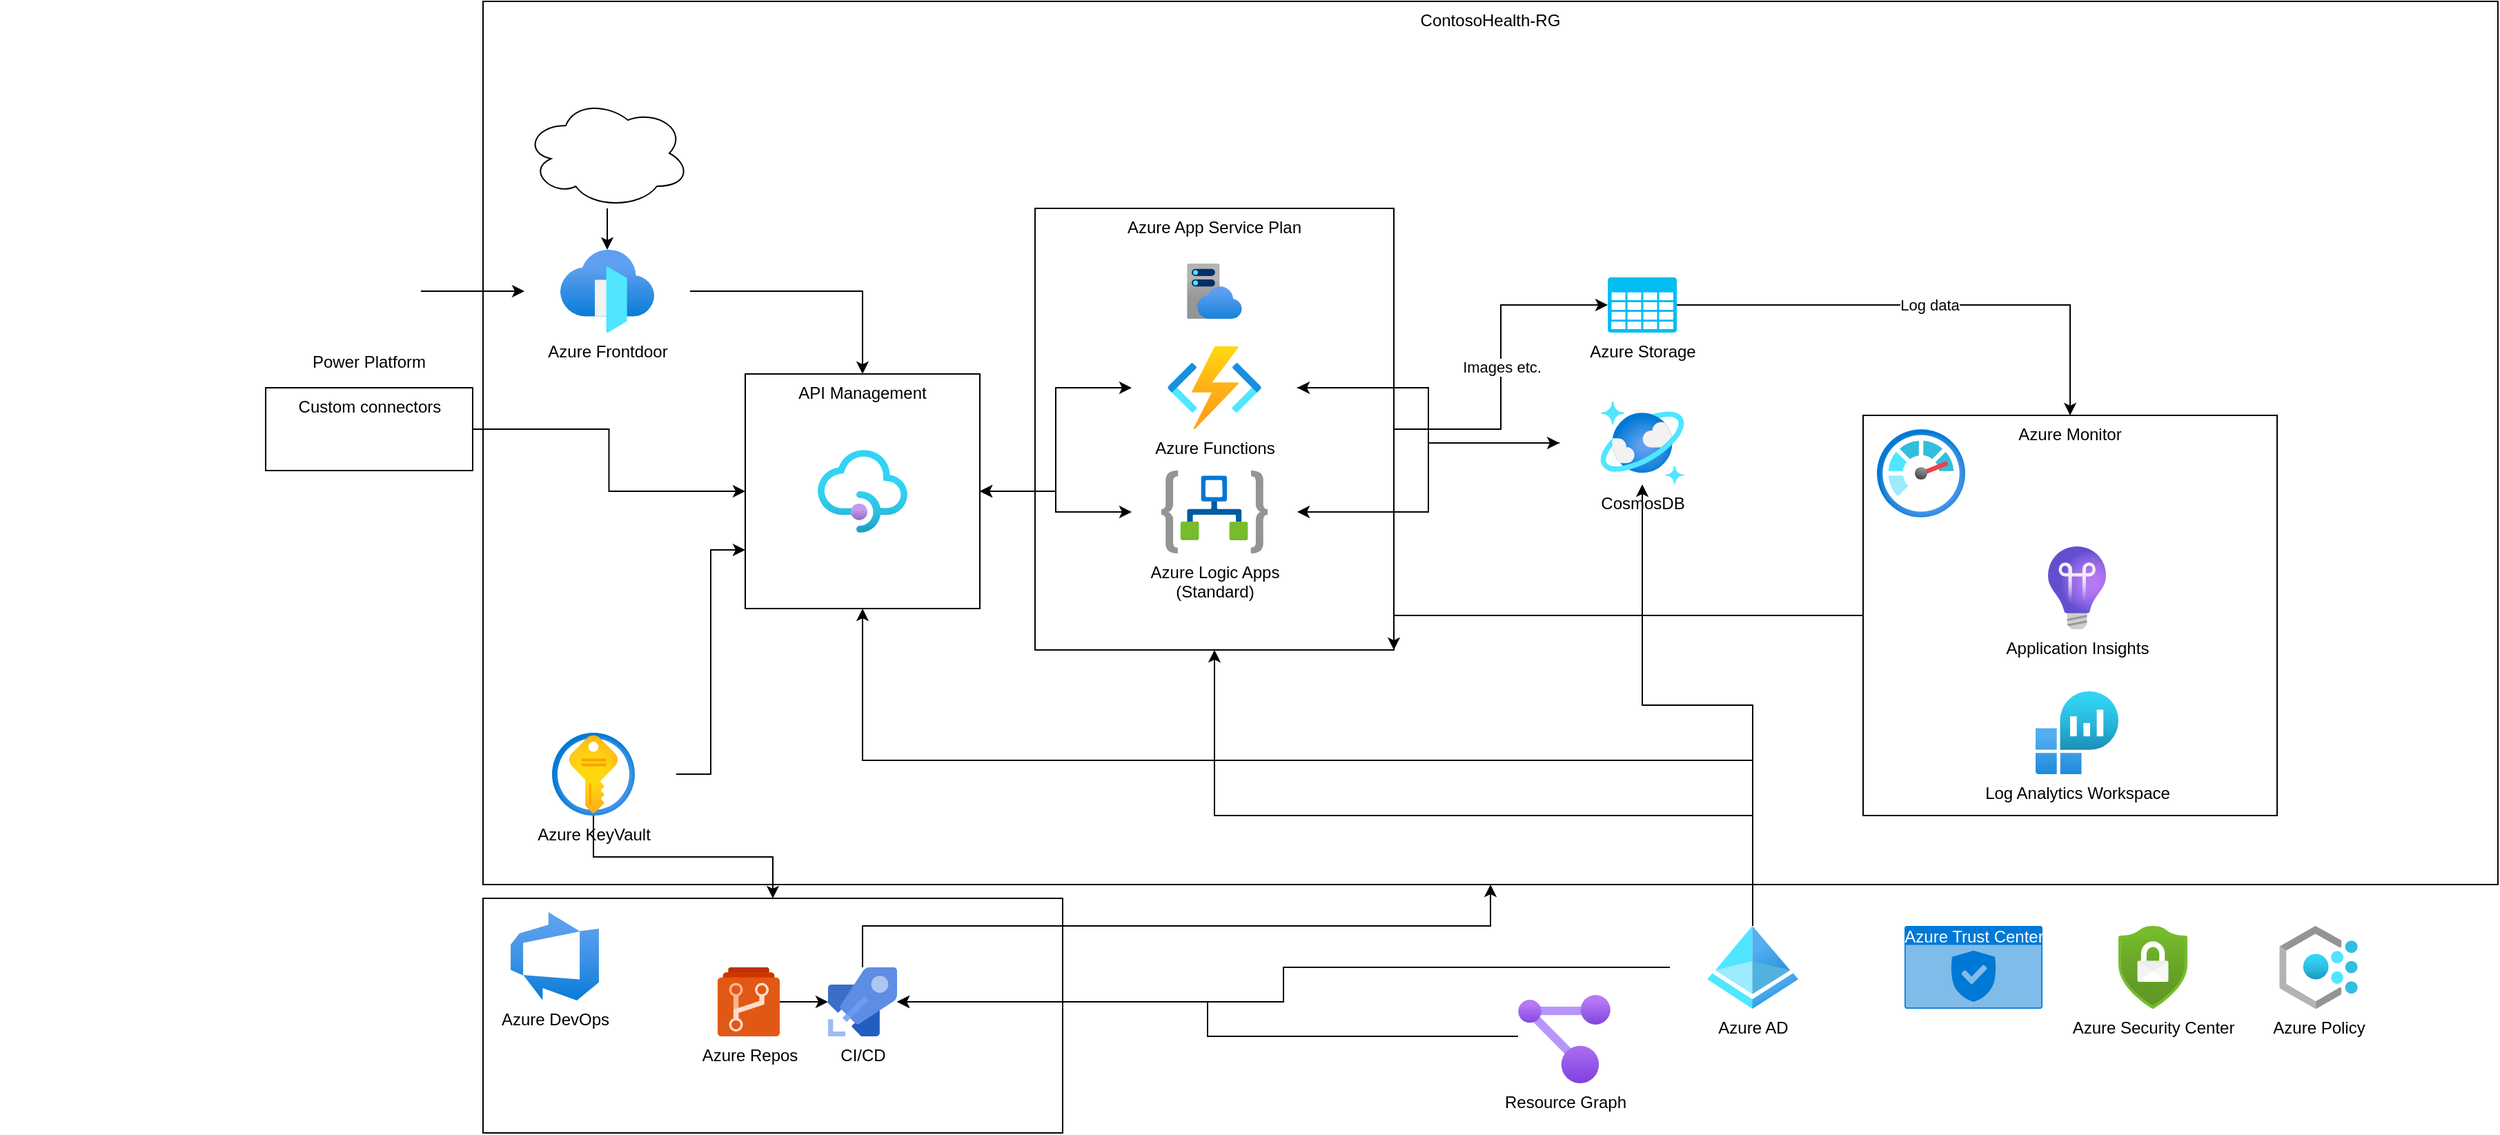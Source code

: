 <mxfile version="15.5.5" type="github">
  <diagram id="YL74b-OvVkHfxXyotu0a" name="Page-1">
    <mxGraphModel dx="3662" dy="1146" grid="1" gridSize="10" guides="1" tooltips="1" connect="1" arrows="1" fold="1" page="1" pageScale="1" pageWidth="1600" pageHeight="900" math="0" shadow="0">
      <root>
        <mxCell id="0" />
        <mxCell id="1" parent="0" />
        <mxCell id="Dwtq7noT_pBlv85I4lxH-58" value="I" style="group" vertex="1" connectable="0" parent="1">
          <mxGeometry x="30" y="60" width="1460" height="685" as="geometry" />
        </mxCell>
        <mxCell id="Dwtq7noT_pBlv85I4lxH-1" value="ContosoHealth-RG" style="rounded=0;whiteSpace=wrap;html=1;align=center;verticalAlign=top;" vertex="1" parent="Dwtq7noT_pBlv85I4lxH-58">
          <mxGeometry width="1460" height="640" as="geometry" />
        </mxCell>
        <mxCell id="Dwtq7noT_pBlv85I4lxH-2" value="API Management" style="whiteSpace=wrap;html=1;aspect=fixed;verticalAlign=top;align=center;" vertex="1" parent="Dwtq7noT_pBlv85I4lxH-58">
          <mxGeometry x="190" y="270" width="170" height="170" as="geometry" />
        </mxCell>
        <mxCell id="Dwtq7noT_pBlv85I4lxH-33" style="edgeStyle=orthogonalEdgeStyle;rounded=0;orthogonalLoop=1;jettySize=auto;html=1;exitX=0;exitY=0.5;exitDx=0;exitDy=0;entryX=1;entryY=0.5;entryDx=0;entryDy=0;align=center;" edge="1" parent="Dwtq7noT_pBlv85I4lxH-58" source="Dwtq7noT_pBlv85I4lxH-5" target="Dwtq7noT_pBlv85I4lxH-2">
          <mxGeometry relative="1" as="geometry" />
        </mxCell>
        <mxCell id="Dwtq7noT_pBlv85I4lxH-10" value="Azure Monitor&lt;br&gt;" style="rounded=0;whiteSpace=wrap;html=1;align=center;verticalAlign=top;" vertex="1" parent="Dwtq7noT_pBlv85I4lxH-58">
          <mxGeometry x="1000" y="300" width="300" height="290" as="geometry" />
        </mxCell>
        <mxCell id="Dwtq7noT_pBlv85I4lxH-3" value="Application Insights" style="aspect=fixed;html=1;points=[];align=center;image;fontSize=12;image=img/lib/azure2/management_governance/Application_Insights.svg;fontFamily=Helvetica;fontColor=#000000;strokeColor=#000000;fillColor=#ffffff;" vertex="1" parent="Dwtq7noT_pBlv85I4lxH-58">
          <mxGeometry x="1020" y="395" width="270" height="60" as="geometry" />
        </mxCell>
        <mxCell id="Dwtq7noT_pBlv85I4lxH-13" value="CosmosDB" style="aspect=fixed;html=1;points=[];align=center;image;fontSize=12;image=img/lib/azure2/databases/Azure_Cosmos_DB.svg;fontFamily=Helvetica;fontColor=#000000;strokeColor=#000000;fillColor=#ffffff;" vertex="1" parent="Dwtq7noT_pBlv85I4lxH-58">
          <mxGeometry x="780" y="290" width="120" height="60" as="geometry" />
        </mxCell>
        <mxCell id="Dwtq7noT_pBlv85I4lxH-32" style="edgeStyle=orthogonalEdgeStyle;rounded=0;orthogonalLoop=1;jettySize=auto;html=1;exitX=0;exitY=0.5;exitDx=0;exitDy=0;align=center;" edge="1" parent="Dwtq7noT_pBlv85I4lxH-58" source="Dwtq7noT_pBlv85I4lxH-15" target="Dwtq7noT_pBlv85I4lxH-2">
          <mxGeometry relative="1" as="geometry" />
        </mxCell>
        <mxCell id="Dwtq7noT_pBlv85I4lxH-24" style="edgeStyle=orthogonalEdgeStyle;rounded=0;orthogonalLoop=1;jettySize=auto;html=1;align=center;" edge="1" parent="Dwtq7noT_pBlv85I4lxH-58" source="Dwtq7noT_pBlv85I4lxH-23" target="Dwtq7noT_pBlv85I4lxH-2">
          <mxGeometry relative="1" as="geometry" />
        </mxCell>
        <mxCell id="Dwtq7noT_pBlv85I4lxH-23" value="Azure Frontdoor" style="aspect=fixed;html=1;points=[];align=center;image;fontSize=12;image=img/lib/azure2/networking/Front_Doors.svg;fontFamily=Helvetica;fontColor=#000000;strokeColor=#000000;fillColor=#ffffff;" vertex="1" parent="Dwtq7noT_pBlv85I4lxH-58">
          <mxGeometry x="30" y="180" width="120" height="60" as="geometry" />
        </mxCell>
        <mxCell id="Dwtq7noT_pBlv85I4lxH-43" style="edgeStyle=orthogonalEdgeStyle;rounded=0;orthogonalLoop=1;jettySize=auto;html=1;exitX=1;exitY=0.5;exitDx=0;exitDy=0;entryX=0;entryY=0.75;entryDx=0;entryDy=0;align=center;" edge="1" parent="Dwtq7noT_pBlv85I4lxH-58" source="Dwtq7noT_pBlv85I4lxH-27" target="Dwtq7noT_pBlv85I4lxH-2">
          <mxGeometry relative="1" as="geometry" />
        </mxCell>
        <mxCell id="Dwtq7noT_pBlv85I4lxH-27" value="Azure KeyVault" style="aspect=fixed;html=1;points=[];align=center;image;fontSize=12;image=img/lib/azure2/security/Key_Vaults.svg;fontFamily=Helvetica;fontColor=#000000;strokeColor=#000000;fillColor=#ffffff;" vertex="1" parent="Dwtq7noT_pBlv85I4lxH-58">
          <mxGeometry x="20" y="530" width="120" height="60" as="geometry" />
        </mxCell>
        <mxCell id="Dwtq7noT_pBlv85I4lxH-47" value="Log Analytics Workspace" style="aspect=fixed;html=1;points=[];align=center;image;fontSize=12;image=img/lib/azure2/management_governance/Log_Analytics_Workspaces.svg;fontFamily=Helvetica;fontColor=#000000;strokeColor=#000000;fillColor=#ffffff;" vertex="1" parent="Dwtq7noT_pBlv85I4lxH-58">
          <mxGeometry x="1020" y="500" width="270" height="60" as="geometry" />
        </mxCell>
        <mxCell id="Dwtq7noT_pBlv85I4lxH-67" style="edgeStyle=orthogonalEdgeStyle;rounded=0;orthogonalLoop=1;jettySize=auto;html=1;align=center;" edge="1" parent="Dwtq7noT_pBlv85I4lxH-58" source="Dwtq7noT_pBlv85I4lxH-48" target="Dwtq7noT_pBlv85I4lxH-23">
          <mxGeometry relative="1" as="geometry" />
        </mxCell>
        <mxCell id="Dwtq7noT_pBlv85I4lxH-48" value="" style="ellipse;shape=cloud;whiteSpace=wrap;html=1;align=center;verticalAlign=top;" vertex="1" parent="Dwtq7noT_pBlv85I4lxH-58">
          <mxGeometry x="30" y="70" width="120" height="80" as="geometry" />
        </mxCell>
        <mxCell id="Dwtq7noT_pBlv85I4lxH-49" value="" style="aspect=fixed;html=1;points=[];align=center;image;fontSize=12;image=img/lib/azure2/app_services/API_Management_Services.svg;" vertex="1" parent="Dwtq7noT_pBlv85I4lxH-58">
          <mxGeometry x="242.5" y="325" width="65" height="60" as="geometry" />
        </mxCell>
        <mxCell id="Dwtq7noT_pBlv85I4lxH-50" value="" style="aspect=fixed;html=1;points=[];align=center;image;fontSize=12;image=img/lib/azure2/management_governance/Monitor.svg;" vertex="1" parent="Dwtq7noT_pBlv85I4lxH-58">
          <mxGeometry x="1010" y="310" width="64" height="64" as="geometry" />
        </mxCell>
        <mxCell id="Dwtq7noT_pBlv85I4lxH-54" value="" style="group" vertex="1" connectable="0" parent="Dwtq7noT_pBlv85I4lxH-58">
          <mxGeometry x="400" y="150" width="260" height="320" as="geometry" />
        </mxCell>
        <mxCell id="Dwtq7noT_pBlv85I4lxH-29" value="Azure App Service Plan&lt;br&gt;" style="rounded=0;whiteSpace=wrap;html=1;align=center;verticalAlign=top;" vertex="1" parent="Dwtq7noT_pBlv85I4lxH-54">
          <mxGeometry width="260" height="320" as="geometry" />
        </mxCell>
        <mxCell id="Dwtq7noT_pBlv85I4lxH-5" value="Azure Functions" style="aspect=fixed;html=1;points=[];align=center;image;fontSize=12;image=img/lib/azure2/compute/Function_Apps.svg;fontFamily=Helvetica;fontColor=#000000;strokeColor=#000000;fillColor=#ffffff;" vertex="1" parent="Dwtq7noT_pBlv85I4lxH-54">
          <mxGeometry x="70" y="100" width="120" height="60" as="geometry" />
        </mxCell>
        <mxCell id="Dwtq7noT_pBlv85I4lxH-15" value="Azure Logic Apps&lt;br&gt;(Standard)" style="aspect=fixed;html=1;points=[];align=center;image;fontSize=12;image=img/lib/azure2/integration/Logic_Apps.svg;fontFamily=Helvetica;fontColor=#000000;strokeColor=#000000;fillColor=#ffffff;" vertex="1" parent="Dwtq7noT_pBlv85I4lxH-54">
          <mxGeometry x="70" y="190" width="120" height="60" as="geometry" />
        </mxCell>
        <mxCell id="Dwtq7noT_pBlv85I4lxH-55" value="" style="aspect=fixed;html=1;points=[];align=center;image;fontSize=12;image=img/lib/azure2/app_services/App_Service_Plans.svg;" vertex="1" parent="Dwtq7noT_pBlv85I4lxH-54">
          <mxGeometry x="110" y="40" width="40" height="40" as="geometry" />
        </mxCell>
        <mxCell id="Dwtq7noT_pBlv85I4lxH-46" style="edgeStyle=orthogonalEdgeStyle;rounded=0;orthogonalLoop=1;jettySize=auto;html=1;exitX=0;exitY=0.5;exitDx=0;exitDy=0;entryX=1;entryY=1;entryDx=0;entryDy=0;align=center;" edge="1" parent="Dwtq7noT_pBlv85I4lxH-58" source="Dwtq7noT_pBlv85I4lxH-10" target="Dwtq7noT_pBlv85I4lxH-29">
          <mxGeometry relative="1" as="geometry">
            <Array as="points">
              <mxPoint x="660" y="445" />
            </Array>
          </mxGeometry>
        </mxCell>
        <mxCell id="Dwtq7noT_pBlv85I4lxH-30" style="edgeStyle=orthogonalEdgeStyle;rounded=0;orthogonalLoop=1;jettySize=auto;html=1;exitX=1;exitY=0.5;exitDx=0;exitDy=0;align=center;" edge="1" parent="Dwtq7noT_pBlv85I4lxH-58" source="Dwtq7noT_pBlv85I4lxH-2" target="Dwtq7noT_pBlv85I4lxH-5">
          <mxGeometry relative="1" as="geometry" />
        </mxCell>
        <mxCell id="Dwtq7noT_pBlv85I4lxH-38" style="edgeStyle=orthogonalEdgeStyle;rounded=0;orthogonalLoop=1;jettySize=auto;html=1;exitX=0;exitY=0.5;exitDx=0;exitDy=0;entryX=1;entryY=0.5;entryDx=0;entryDy=0;align=center;" edge="1" parent="Dwtq7noT_pBlv85I4lxH-58" source="Dwtq7noT_pBlv85I4lxH-13" target="Dwtq7noT_pBlv85I4lxH-5">
          <mxGeometry relative="1" as="geometry" />
        </mxCell>
        <mxCell id="Dwtq7noT_pBlv85I4lxH-31" style="edgeStyle=orthogonalEdgeStyle;rounded=0;orthogonalLoop=1;jettySize=auto;html=1;exitX=1;exitY=0.5;exitDx=0;exitDy=0;align=center;" edge="1" parent="Dwtq7noT_pBlv85I4lxH-58" source="Dwtq7noT_pBlv85I4lxH-2" target="Dwtq7noT_pBlv85I4lxH-15">
          <mxGeometry relative="1" as="geometry" />
        </mxCell>
        <mxCell id="Dwtq7noT_pBlv85I4lxH-39" style="edgeStyle=orthogonalEdgeStyle;rounded=0;orthogonalLoop=1;jettySize=auto;html=1;exitX=0;exitY=0.5;exitDx=0;exitDy=0;entryX=1;entryY=0.5;entryDx=0;entryDy=0;align=center;" edge="1" parent="Dwtq7noT_pBlv85I4lxH-58" source="Dwtq7noT_pBlv85I4lxH-13" target="Dwtq7noT_pBlv85I4lxH-15">
          <mxGeometry relative="1" as="geometry" />
        </mxCell>
        <mxCell id="Dwtq7noT_pBlv85I4lxH-73" value="Log data" style="edgeStyle=orthogonalEdgeStyle;rounded=0;orthogonalLoop=1;jettySize=auto;html=1;align=center;" edge="1" parent="Dwtq7noT_pBlv85I4lxH-58" source="Dwtq7noT_pBlv85I4lxH-56" target="Dwtq7noT_pBlv85I4lxH-10">
          <mxGeometry relative="1" as="geometry" />
        </mxCell>
        <mxCell id="Dwtq7noT_pBlv85I4lxH-56" value="Azure Storage&lt;br&gt;" style="verticalLabelPosition=bottom;html=1;verticalAlign=top;align=center;strokeColor=none;fillColor=#00BEF2;shape=mxgraph.azure.storage;pointerEvents=1;" vertex="1" parent="Dwtq7noT_pBlv85I4lxH-58">
          <mxGeometry x="815" y="200" width="50" height="40" as="geometry" />
        </mxCell>
        <mxCell id="Dwtq7noT_pBlv85I4lxH-57" value="Images etc." style="edgeStyle=orthogonalEdgeStyle;rounded=0;orthogonalLoop=1;jettySize=auto;html=1;exitX=1;exitY=0.5;exitDx=0;exitDy=0;entryX=0;entryY=0.5;entryDx=0;entryDy=0;entryPerimeter=0;align=center;" edge="1" parent="Dwtq7noT_pBlv85I4lxH-58" source="Dwtq7noT_pBlv85I4lxH-29" target="Dwtq7noT_pBlv85I4lxH-56">
          <mxGeometry relative="1" as="geometry" />
        </mxCell>
        <mxCell id="Dwtq7noT_pBlv85I4lxH-59" style="edgeStyle=orthogonalEdgeStyle;rounded=0;orthogonalLoop=1;jettySize=auto;html=1;align=center;" edge="1" parent="Dwtq7noT_pBlv85I4lxH-58" source="Dwtq7noT_pBlv85I4lxH-5" target="Dwtq7noT_pBlv85I4lxH-13">
          <mxGeometry relative="1" as="geometry" />
        </mxCell>
        <mxCell id="Dwtq7noT_pBlv85I4lxH-66" value="" style="group" vertex="1" connectable="0" parent="1">
          <mxGeometry x="-320" y="710" width="770" height="170" as="geometry" />
        </mxCell>
        <mxCell id="Dwtq7noT_pBlv85I4lxH-17" value="" style="rounded=0;whiteSpace=wrap;html=1;align=center;verticalAlign=top;" vertex="1" parent="Dwtq7noT_pBlv85I4lxH-66">
          <mxGeometry x="350" width="420" height="170" as="geometry" />
        </mxCell>
        <mxCell id="Dwtq7noT_pBlv85I4lxH-61" value="Azure Repos" style="sketch=0;aspect=fixed;html=1;points=[];align=center;image;fontSize=12;image=img/lib/mscae/Azure_Repos.svg;" vertex="1" parent="Dwtq7noT_pBlv85I4lxH-66">
          <mxGeometry x="520" y="50" width="45" height="50" as="geometry" />
        </mxCell>
        <mxCell id="Dwtq7noT_pBlv85I4lxH-62" value="CI/CD" style="sketch=0;aspect=fixed;html=1;points=[];align=center;image;fontSize=12;image=img/lib/mscae/Azure_Pipelines.svg;" vertex="1" parent="Dwtq7noT_pBlv85I4lxH-66">
          <mxGeometry x="600" y="50" width="50" height="50" as="geometry" />
        </mxCell>
        <mxCell id="Dwtq7noT_pBlv85I4lxH-64" style="edgeStyle=orthogonalEdgeStyle;rounded=0;orthogonalLoop=1;jettySize=auto;html=1;align=center;" edge="1" parent="Dwtq7noT_pBlv85I4lxH-66" source="Dwtq7noT_pBlv85I4lxH-61" target="Dwtq7noT_pBlv85I4lxH-62">
          <mxGeometry relative="1" as="geometry" />
        </mxCell>
        <mxCell id="Dwtq7noT_pBlv85I4lxH-65" value="Azure DevOps&lt;br&gt;" style="aspect=fixed;html=1;points=[];align=center;image;fontSize=12;image=img/lib/azure2/devops/Azure_DevOps.svg;" vertex="1" parent="Dwtq7noT_pBlv85I4lxH-66">
          <mxGeometry x="370" y="10" width="64" height="64" as="geometry" />
        </mxCell>
        <mxCell id="Dwtq7noT_pBlv85I4lxH-11" value="Azure Policy&lt;br&gt;" style="aspect=fixed;html=1;points=[];align=center;image;fontSize=12;image=img/lib/azure2/management_governance/Policy.svg;fontFamily=Helvetica;fontColor=#000000;strokeColor=#000000;fillColor=#ffffff;" vertex="1" parent="1">
          <mxGeometry x="1300" y="730" width="120" height="60" as="geometry" />
        </mxCell>
        <mxCell id="Dwtq7noT_pBlv85I4lxH-77" style="edgeStyle=orthogonalEdgeStyle;rounded=0;orthogonalLoop=1;jettySize=auto;html=1;align=center;" edge="1" parent="1" source="Dwtq7noT_pBlv85I4lxH-20" target="Dwtq7noT_pBlv85I4lxH-2">
          <mxGeometry relative="1" as="geometry">
            <Array as="points">
              <mxPoint x="950" y="610" />
              <mxPoint x="305" y="610" />
            </Array>
          </mxGeometry>
        </mxCell>
        <mxCell id="Dwtq7noT_pBlv85I4lxH-78" style="edgeStyle=orthogonalEdgeStyle;rounded=0;orthogonalLoop=1;jettySize=auto;html=1;align=center;" edge="1" parent="1" source="Dwtq7noT_pBlv85I4lxH-20" target="Dwtq7noT_pBlv85I4lxH-62">
          <mxGeometry relative="1" as="geometry" />
        </mxCell>
        <mxCell id="Dwtq7noT_pBlv85I4lxH-79" style="edgeStyle=orthogonalEdgeStyle;rounded=0;orthogonalLoop=1;jettySize=auto;html=1;align=center;" edge="1" parent="1" source="Dwtq7noT_pBlv85I4lxH-20" target="Dwtq7noT_pBlv85I4lxH-13">
          <mxGeometry relative="1" as="geometry" />
        </mxCell>
        <mxCell id="Dwtq7noT_pBlv85I4lxH-80" style="edgeStyle=orthogonalEdgeStyle;rounded=0;orthogonalLoop=1;jettySize=auto;html=1;align=center;" edge="1" parent="1" source="Dwtq7noT_pBlv85I4lxH-20" target="Dwtq7noT_pBlv85I4lxH-29">
          <mxGeometry relative="1" as="geometry">
            <Array as="points">
              <mxPoint x="950" y="650" />
              <mxPoint x="560" y="650" />
            </Array>
          </mxGeometry>
        </mxCell>
        <mxCell id="Dwtq7noT_pBlv85I4lxH-20" value="Azure AD&lt;br&gt;" style="aspect=fixed;html=1;points=[];align=center;image;fontSize=12;image=img/lib/azure2/identity/Azure_Active_Directory.svg;fontFamily=Helvetica;fontColor=#000000;strokeColor=#000000;fillColor=#ffffff;" vertex="1" parent="1">
          <mxGeometry x="890" y="730" width="120" height="60" as="geometry" />
        </mxCell>
        <mxCell id="Dwtq7noT_pBlv85I4lxH-44" style="edgeStyle=orthogonalEdgeStyle;rounded=0;orthogonalLoop=1;jettySize=auto;html=1;exitX=0.5;exitY=1;exitDx=0;exitDy=0;align=center;" edge="1" parent="1" source="Dwtq7noT_pBlv85I4lxH-27" target="Dwtq7noT_pBlv85I4lxH-17">
          <mxGeometry relative="1" as="geometry" />
        </mxCell>
        <mxCell id="Dwtq7noT_pBlv85I4lxH-28" value="Azure Security Center" style="aspect=fixed;html=1;points=[];align=center;image;fontSize=12;image=img/lib/azure2/security/Security_Center.svg;fontFamily=Helvetica;fontColor=#000000;strokeColor=#000000;fillColor=#ffffff;" vertex="1" parent="1">
          <mxGeometry x="1180" y="730" width="120" height="60" as="geometry" />
        </mxCell>
        <mxCell id="Dwtq7noT_pBlv85I4lxH-52" style="edgeStyle=orthogonalEdgeStyle;rounded=0;orthogonalLoop=1;jettySize=auto;html=1;align=center;" edge="1" parent="1" source="Dwtq7noT_pBlv85I4lxH-51" target="Dwtq7noT_pBlv85I4lxH-62">
          <mxGeometry relative="1" as="geometry">
            <mxPoint x="460" y="765" as="targetPoint" />
            <Array as="points">
              <mxPoint x="814" y="810" />
              <mxPoint x="555" y="810" />
              <mxPoint x="555" y="785" />
            </Array>
          </mxGeometry>
        </mxCell>
        <mxCell id="Dwtq7noT_pBlv85I4lxH-63" style="edgeStyle=orthogonalEdgeStyle;rounded=0;orthogonalLoop=1;jettySize=auto;html=1;entryX=0.5;entryY=1;entryDx=0;entryDy=0;align=center;" edge="1" parent="1" source="Dwtq7noT_pBlv85I4lxH-62" target="Dwtq7noT_pBlv85I4lxH-1">
          <mxGeometry relative="1" as="geometry" />
        </mxCell>
        <mxCell id="Dwtq7noT_pBlv85I4lxH-81" style="edgeStyle=orthogonalEdgeStyle;rounded=0;orthogonalLoop=1;jettySize=auto;html=1;align=center;" edge="1" parent="1" source="Dwtq7noT_pBlv85I4lxH-16" target="Dwtq7noT_pBlv85I4lxH-2">
          <mxGeometry relative="1" as="geometry" />
        </mxCell>
        <mxCell id="Dwtq7noT_pBlv85I4lxH-16" value="Custom connectors&lt;br&gt;" style="rounded=0;whiteSpace=wrap;html=1;align=center;verticalAlign=top;" vertex="1" parent="1">
          <mxGeometry x="-127.5" y="340" width="150" height="60" as="geometry" />
        </mxCell>
        <mxCell id="Dwtq7noT_pBlv85I4lxH-51" value="Resource Graph" style="aspect=fixed;html=1;points=[];align=center;image;fontSize=12;image=img/lib/azure2/management_governance/Resource_Graph_Explorer.svg;" vertex="1" parent="1">
          <mxGeometry x="780" y="780" width="67" height="64" as="geometry" />
        </mxCell>
        <mxCell id="Dwtq7noT_pBlv85I4lxH-68" value="Azure Trust Center" style="html=1;strokeColor=none;fillColor=#0079D6;labelPosition=center;verticalLabelPosition=middle;verticalAlign=top;align=center;fontSize=12;outlineConnect=0;spacingTop=-6;fontColor=#FFFFFF;sketch=0;shape=mxgraph.sitemap.security;" vertex="1" parent="1">
          <mxGeometry x="1060" y="730" width="100" height="60" as="geometry" />
        </mxCell>
        <mxCell id="Dwtq7noT_pBlv85I4lxH-72" style="edgeStyle=orthogonalEdgeStyle;rounded=0;orthogonalLoop=1;jettySize=auto;html=1;align=center;" edge="1" parent="1" source="Dwtq7noT_pBlv85I4lxH-69" target="Dwtq7noT_pBlv85I4lxH-23">
          <mxGeometry relative="1" as="geometry" />
        </mxCell>
        <mxCell id="Dwtq7noT_pBlv85I4lxH-69" value="Power Platform" style="shape=image;verticalLabelPosition=bottom;labelBackgroundColor=#ffffff;verticalAlign=top;aspect=fixed;imageAspect=0;image=https://summitbajracharya.com.np/wp-content/uploads/2020/10/powerapp-2020-icon-1024x1024.png;" vertex="1" parent="1">
          <mxGeometry x="-90" y="232.5" width="75" height="75" as="geometry" />
        </mxCell>
      </root>
    </mxGraphModel>
  </diagram>
</mxfile>
